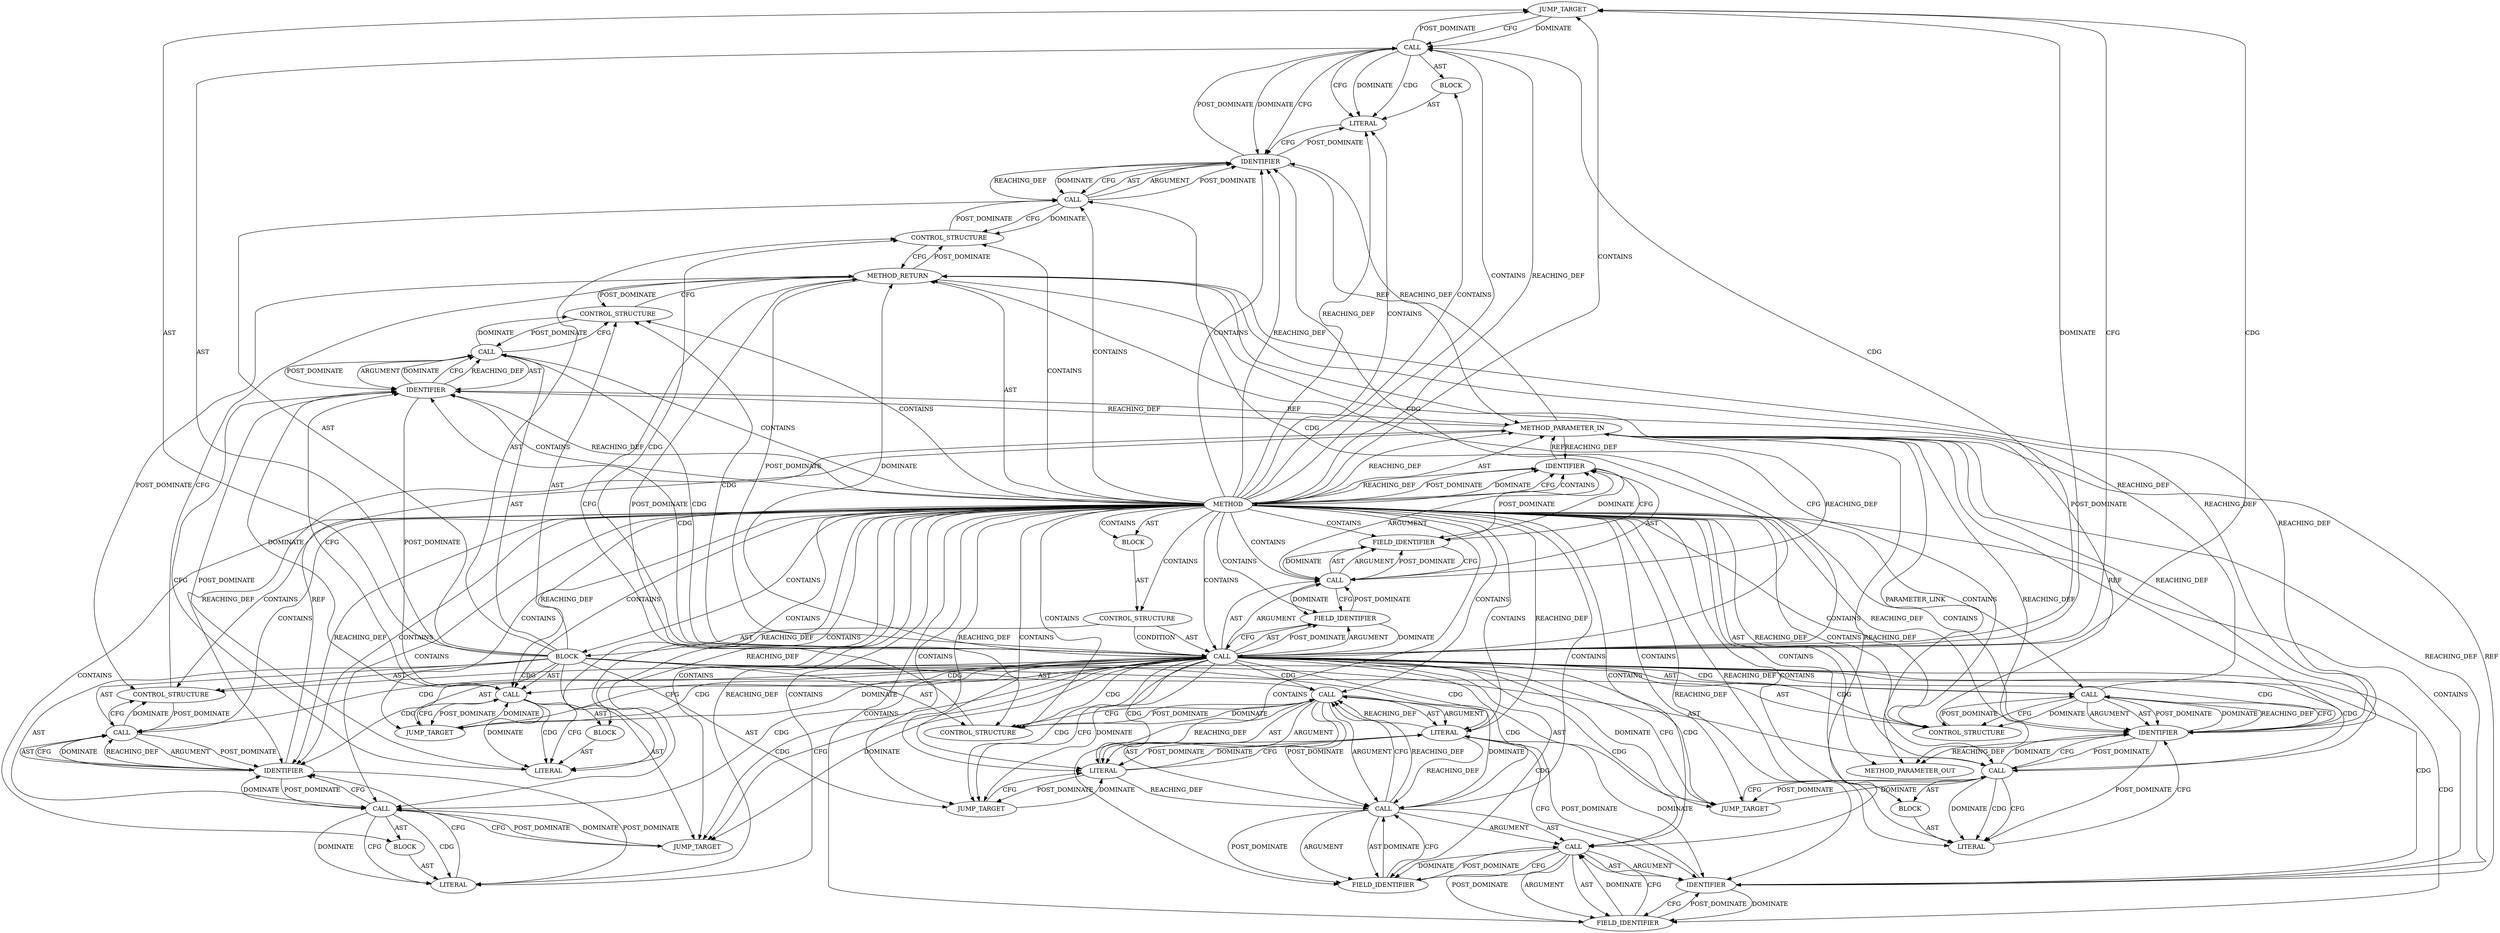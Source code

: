 digraph {
  11577 [label=JUMP_TARGET ORDER=9 PARSER_TYPE_NAME="CASTCaseStatement" ARGUMENT_INDEX=-1 CODE="case IN_S_PREPARE_READ_ENC_PAGE:" COLUMN_NUMBER=2 LINE_NUMBER=3503 NAME="case"]
  11555 [label=BLOCK ORDER=2 ARGUMENT_INDEX=-1 CODE="{
	switch (con->v2.in_state) {
	case IN_S_PREPARE_READ_DATA:
		revoke_at_prepare_read_data(con);
		break;
	case IN_S_PREPARE_READ_DATA_CONT:
		revoke_at_prepare_read_data_cont(con);
		break;
	case IN_S_PREPARE_READ_ENC_PAGE:
		revoke_at_prepare_read_enc_page(con);
		break;
	case IN_S_HANDLE_EPILOGUE:
		revoke_at_handle_epilogue(con);
		break;
	default:
		WARN(1, \"bad in_state %d\", con->v2.in_state);
		break;
	}
}" COLUMN_NUMBER=1 LINE_NUMBER=3495 TYPE_FULL_NAME="void"]
  11592 [label=CALL ORDER=18 ARGUMENT_INDEX=-1 CODE="WARN(1, \"bad in_state %d\", con->v2.in_state)" COLUMN_NUMBER=3 METHOD_FULL_NAME="WARN" LINE_NUMBER=3510 TYPE_FULL_NAME="<empty>" DISPATCH_TYPE="STATIC_DISPATCH" SIGNATURE="" NAME="WARN"]
  11574 [label=CALL ORDER=7 ARGUMENT_INDEX=-1 CODE="revoke_at_prepare_read_data_cont(con)" COLUMN_NUMBER=3 METHOD_FULL_NAME="revoke_at_prepare_read_data_cont" LINE_NUMBER=3501 TYPE_FULL_NAME="<empty>" DISPATCH_TYPE="STATIC_DISPATCH" SIGNATURE="" NAME="revoke_at_prepare_read_data_cont"]
  11594 [label=LITERAL ORDER=2 ARGUMENT_INDEX=2 CODE="\"bad in_state %d\"" COLUMN_NUMBER=11 LINE_NUMBER=3510 TYPE_FULL_NAME="char"]
  11599 [label=FIELD_IDENTIFIER ORDER=2 ARGUMENT_INDEX=2 CODE="in_state" COLUMN_NUMBER=30 LINE_NUMBER=3510 CANONICAL_NAME="in_state"]
  11581 [label=CALL ORDER=11 ARGUMENT_INDEX=-1 CODE="revoke_at_prepare_read_enc_page(con)" COLUMN_NUMBER=3 METHOD_FULL_NAME="revoke_at_prepare_read_enc_page" LINE_NUMBER=3504 TYPE_FULL_NAME="<empty>" DISPATCH_TYPE="STATIC_DISPATCH" SIGNATURE="" NAME="revoke_at_prepare_read_enc_page"]
  11573 [label=LITERAL ORDER=1 ARGUMENT_INDEX=1 CODE="5" COLUMN_NUMBER=7 LINE_NUMBER=3500 TYPE_FULL_NAME="int"]
  11560 [label=FIELD_IDENTIFIER ORDER=2 ARGUMENT_INDEX=2 CODE="v2" COLUMN_NUMBER=10 LINE_NUMBER=3496 CANONICAL_NAME="v2"]
  11585 [label=CALL ORDER=14 ARGUMENT_INDEX=-1 CODE="IN_S_HANDLE_EPILOGUE" COLUMN_NUMBER=7 METHOD_FULL_NAME="messenger_v2.c:61:61:IN_S_HANDLE_EPILOGUE:0" LINE_NUMBER=3506 TYPE_FULL_NAME="int" DISPATCH_TYPE="INLINED" SIGNATURE="" NAME="IN_S_HANDLE_EPILOGUE"]
  11554 [label=METHOD_PARAMETER_IN ORDER=1 CODE="struct ceph_connection *con" IS_VARIADIC=false COLUMN_NUMBER=34 LINE_NUMBER=3494 TYPE_FULL_NAME="ceph_connection*" EVALUATION_STRATEGY="BY_VALUE" INDEX=1 NAME="con"]
  11601 [label=METHOD_RETURN ORDER=3 CODE="RET" COLUMN_NUMBER=1 LINE_NUMBER=3494 TYPE_FULL_NAME="void" EVALUATION_STRATEGY="BY_VALUE"]
  11562 [label=BLOCK ORDER=2 ARGUMENT_INDEX=-1 CODE="{
	case IN_S_PREPARE_READ_DATA:
		revoke_at_prepare_read_data(con);
		break;
	case IN_S_PREPARE_READ_DATA_CONT:
		revoke_at_prepare_read_data_cont(con);
		break;
	case IN_S_PREPARE_READ_ENC_PAGE:
		revoke_at_prepare_read_enc_page(con);
		break;
	case IN_S_HANDLE_EPILOGUE:
		revoke_at_handle_epilogue(con);
		break;
	default:
		WARN(1, \"bad in_state %d\", con->v2.in_state);
		break;
	}" COLUMN_NUMBER=28 LINE_NUMBER=3496 TYPE_FULL_NAME="void"]
  11571 [label=CALL ORDER=6 ARGUMENT_INDEX=-1 CODE="IN_S_PREPARE_READ_DATA_CONT" COLUMN_NUMBER=7 METHOD_FULL_NAME="messenger_v2.c:59:59:IN_S_PREPARE_READ_DATA_CONT:0" LINE_NUMBER=3500 TYPE_FULL_NAME="int" DISPATCH_TYPE="INLINED" SIGNATURE="" NAME="IN_S_PREPARE_READ_DATA_CONT"]
  11580 [label=LITERAL ORDER=1 ARGUMENT_INDEX=1 CODE="6" COLUMN_NUMBER=7 LINE_NUMBER=3503 TYPE_FULL_NAME="int"]
  11566 [label=LITERAL ORDER=1 ARGUMENT_INDEX=1 CODE="4" COLUMN_NUMBER=7 LINE_NUMBER=3497 TYPE_FULL_NAME="int"]
  11591 [label=JUMP_TARGET ORDER=17 PARSER_TYPE_NAME="CASTDefaultStatement" ARGUMENT_INDEX=-1 CODE="default:" COLUMN_NUMBER=2 LINE_NUMBER=3509 NAME="default"]
  11559 [label=IDENTIFIER ORDER=1 ARGUMENT_INDEX=1 CODE="con" COLUMN_NUMBER=10 LINE_NUMBER=3496 TYPE_FULL_NAME="ceph_connection*" NAME="con"]
  11553 [label=METHOD COLUMN_NUMBER=1 LINE_NUMBER=3494 COLUMN_NUMBER_END=6 IS_EXTERNAL=false SIGNATURE="void ceph_con_v2_revoke_incoming (ceph_connection*)" NAME="ceph_con_v2_revoke_incoming" AST_PARENT_TYPE="TYPE_DECL" AST_PARENT_FULL_NAME="messenger_v2.c:<global>" ORDER=132 CODE="void ceph_con_v2_revoke_incoming(struct ceph_connection *con)
{
	switch (con->v2.in_state) {
	case IN_S_PREPARE_READ_DATA:
		revoke_at_prepare_read_data(con);
		break;
	case IN_S_PREPARE_READ_DATA_CONT:
		revoke_at_prepare_read_data_cont(con);
		break;
	case IN_S_PREPARE_READ_ENC_PAGE:
		revoke_at_prepare_read_enc_page(con);
		break;
	case IN_S_HANDLE_EPILOGUE:
		revoke_at_handle_epilogue(con);
		break;
	default:
		WARN(1, \"bad in_state %d\", con->v2.in_state);
		break;
	}
}" FULL_NAME="ceph_con_v2_revoke_incoming" LINE_NUMBER_END=3497 FILENAME="messenger_v2.c"]
  11576 [label=CONTROL_STRUCTURE CONTROL_STRUCTURE_TYPE="BREAK" ORDER=8 PARSER_TYPE_NAME="CASTBreakStatement" ARGUMENT_INDEX=-1 CODE="break;" COLUMN_NUMBER=3 LINE_NUMBER=3502]
  11597 [label=IDENTIFIER ORDER=1 ARGUMENT_INDEX=1 CODE="con" COLUMN_NUMBER=30 LINE_NUMBER=3510 TYPE_FULL_NAME="ceph_connection*" NAME="con"]
  11570 [label=JUMP_TARGET ORDER=5 PARSER_TYPE_NAME="CASTCaseStatement" ARGUMENT_INDEX=-1 CODE="case IN_S_PREPARE_READ_DATA_CONT:" COLUMN_NUMBER=2 LINE_NUMBER=3500 NAME="case"]
  11589 [label=IDENTIFIER ORDER=1 ARGUMENT_INDEX=1 CODE="con" COLUMN_NUMBER=29 LINE_NUMBER=3507 TYPE_FULL_NAME="ceph_connection*" NAME="con"]
  11568 [label=IDENTIFIER ORDER=1 ARGUMENT_INDEX=1 CODE="con" COLUMN_NUMBER=31 LINE_NUMBER=3498 TYPE_FULL_NAME="ceph_connection*" NAME="con"]
  11569 [label=CONTROL_STRUCTURE CONTROL_STRUCTURE_TYPE="BREAK" ORDER=4 PARSER_TYPE_NAME="CASTBreakStatement" ARGUMENT_INDEX=-1 CODE="break;" COLUMN_NUMBER=3 LINE_NUMBER=3499]
  11558 [label=CALL ORDER=1 ARGUMENT_INDEX=1 CODE="con->v2" COLUMN_NUMBER=10 METHOD_FULL_NAME="<operator>.indirectFieldAccess" LINE_NUMBER=3496 TYPE_FULL_NAME="<empty>" DISPATCH_TYPE="STATIC_DISPATCH" SIGNATURE="" NAME="<operator>.indirectFieldAccess"]
  11563 [label=JUMP_TARGET ORDER=1 PARSER_TYPE_NAME="CASTCaseStatement" ARGUMENT_INDEX=-1 CODE="case IN_S_PREPARE_READ_DATA:" COLUMN_NUMBER=2 LINE_NUMBER=3497 NAME="case"]
  11584 [label=JUMP_TARGET ORDER=13 PARSER_TYPE_NAME="CASTCaseStatement" ARGUMENT_INDEX=-1 CODE="case IN_S_HANDLE_EPILOGUE:" COLUMN_NUMBER=2 LINE_NUMBER=3506 NAME="case"]
  11593 [label=LITERAL ORDER=1 ARGUMENT_INDEX=1 CODE="1" COLUMN_NUMBER=8 LINE_NUMBER=3510 TYPE_FULL_NAME="int"]
  11582 [label=IDENTIFIER ORDER=1 ARGUMENT_INDEX=1 CODE="con" COLUMN_NUMBER=35 LINE_NUMBER=3504 TYPE_FULL_NAME="ceph_connection*" NAME="con"]
  11586 [label=BLOCK ORDER=1 ARGUMENT_INDEX=1 CODE="<empty>" TYPE_FULL_NAME="void"]
  11572 [label=BLOCK ORDER=1 ARGUMENT_INDEX=1 CODE="<empty>" TYPE_FULL_NAME="void"]
  11596 [label=CALL ORDER=1 ARGUMENT_INDEX=1 CODE="con->v2" COLUMN_NUMBER=30 METHOD_FULL_NAME="<operator>.indirectFieldAccess" LINE_NUMBER=3510 TYPE_FULL_NAME="<empty>" DISPATCH_TYPE="STATIC_DISPATCH" SIGNATURE="" NAME="<operator>.indirectFieldAccess"]
  11595 [label=CALL ORDER=3 ARGUMENT_INDEX=3 CODE="con->v2.in_state" COLUMN_NUMBER=30 METHOD_FULL_NAME="<operator>.fieldAccess" LINE_NUMBER=3510 TYPE_FULL_NAME="<empty>" DISPATCH_TYPE="STATIC_DISPATCH" SIGNATURE="" NAME="<operator>.fieldAccess"]
  11598 [label=FIELD_IDENTIFIER ORDER=2 ARGUMENT_INDEX=2 CODE="v2" COLUMN_NUMBER=30 LINE_NUMBER=3510 CANONICAL_NAME="v2"]
  11600 [label=CONTROL_STRUCTURE CONTROL_STRUCTURE_TYPE="BREAK" ORDER=19 PARSER_TYPE_NAME="CASTBreakStatement" ARGUMENT_INDEX=-1 CODE="break;" COLUMN_NUMBER=3 LINE_NUMBER=3511]
  11557 [label=CALL ORDER=1 ARGUMENT_INDEX=-1 CODE="con->v2.in_state" COLUMN_NUMBER=10 METHOD_FULL_NAME="<operator>.fieldAccess" LINE_NUMBER=3496 TYPE_FULL_NAME="<empty>" DISPATCH_TYPE="STATIC_DISPATCH" SIGNATURE="" NAME="<operator>.fieldAccess"]
  11588 [label=CALL ORDER=15 ARGUMENT_INDEX=-1 CODE="revoke_at_handle_epilogue(con)" COLUMN_NUMBER=3 METHOD_FULL_NAME="revoke_at_handle_epilogue" LINE_NUMBER=3507 TYPE_FULL_NAME="<empty>" DISPATCH_TYPE="STATIC_DISPATCH" SIGNATURE="" NAME="revoke_at_handle_epilogue"]
  11564 [label=CALL ORDER=2 ARGUMENT_INDEX=-1 CODE="IN_S_PREPARE_READ_DATA" COLUMN_NUMBER=7 METHOD_FULL_NAME="messenger_v2.c:58:58:IN_S_PREPARE_READ_DATA:0" LINE_NUMBER=3497 TYPE_FULL_NAME="int" DISPATCH_TYPE="INLINED" SIGNATURE="" NAME="IN_S_PREPARE_READ_DATA"]
  11578 [label=CALL ORDER=10 ARGUMENT_INDEX=-1 CODE="IN_S_PREPARE_READ_ENC_PAGE" COLUMN_NUMBER=7 METHOD_FULL_NAME="messenger_v2.c:60:60:IN_S_PREPARE_READ_ENC_PAGE:0" LINE_NUMBER=3503 TYPE_FULL_NAME="int" DISPATCH_TYPE="INLINED" SIGNATURE="" NAME="IN_S_PREPARE_READ_ENC_PAGE"]
  11590 [label=CONTROL_STRUCTURE CONTROL_STRUCTURE_TYPE="BREAK" ORDER=16 PARSER_TYPE_NAME="CASTBreakStatement" ARGUMENT_INDEX=-1 CODE="break;" COLUMN_NUMBER=3 LINE_NUMBER=3508]
  11575 [label=IDENTIFIER ORDER=1 ARGUMENT_INDEX=1 CODE="con" COLUMN_NUMBER=36 LINE_NUMBER=3501 TYPE_FULL_NAME="ceph_connection*" NAME="con"]
  11565 [label=BLOCK ORDER=1 ARGUMENT_INDEX=1 CODE="<empty>" TYPE_FULL_NAME="void"]
  11561 [label=FIELD_IDENTIFIER ORDER=2 ARGUMENT_INDEX=2 CODE="in_state" COLUMN_NUMBER=10 LINE_NUMBER=3496 CANONICAL_NAME="in_state"]
  13242 [label=METHOD_PARAMETER_OUT ORDER=1 CODE="struct ceph_connection *con" IS_VARIADIC=false COLUMN_NUMBER=34 LINE_NUMBER=3494 TYPE_FULL_NAME="ceph_connection*" EVALUATION_STRATEGY="BY_VALUE" INDEX=1 NAME="con"]
  11583 [label=CONTROL_STRUCTURE CONTROL_STRUCTURE_TYPE="BREAK" ORDER=12 PARSER_TYPE_NAME="CASTBreakStatement" ARGUMENT_INDEX=-1 CODE="break;" COLUMN_NUMBER=3 LINE_NUMBER=3505]
  11579 [label=BLOCK ORDER=1 ARGUMENT_INDEX=1 CODE="<empty>" TYPE_FULL_NAME="void"]
  11556 [label=CONTROL_STRUCTURE CONTROL_STRUCTURE_TYPE="SWITCH" ORDER=1 PARSER_TYPE_NAME="CASTSwitchStatement" ARGUMENT_INDEX=-1 CODE="switch(con->v2.in_state)" COLUMN_NUMBER=2 LINE_NUMBER=3496]
  11567 [label=CALL ORDER=3 ARGUMENT_INDEX=-1 CODE="revoke_at_prepare_read_data(con)" COLUMN_NUMBER=3 METHOD_FULL_NAME="revoke_at_prepare_read_data" LINE_NUMBER=3498 TYPE_FULL_NAME="<empty>" DISPATCH_TYPE="STATIC_DISPATCH" SIGNATURE="" NAME="revoke_at_prepare_read_data"]
  11587 [label=LITERAL ORDER=1 ARGUMENT_INDEX=1 CODE="7" COLUMN_NUMBER=7 LINE_NUMBER=3506 TYPE_FULL_NAME="int"]
  11556 -> 11562 [label=AST ]
  11571 -> 11570 [label=POST_DOMINATE ]
  11559 -> 11560 [label=DOMINATE ]
  11553 -> 11557 [label=CONTAINS ]
  11581 -> 11583 [label=CFG ]
  11553 -> 11559 [label=DOMINATE ]
  11573 -> 11575 [label=CFG ]
  11553 -> 11573 [label=CONTAINS ]
  11568 -> 11567 [label=DOMINATE ]
  11553 -> 11584 [label=CONTAINS ]
  11553 -> 11559 [label=CFG ]
  11571 -> 11572 [label=AST ]
  11558 -> 11561 [label=DOMINATE ]
  11596 -> 11599 [label=DOMINATE ]
  11562 -> 11578 [label=AST ]
  11557 -> 11575 [label=CDG ]
  11562 -> 11600 [label=AST ]
  11577 -> 11578 [label=CFG ]
  11557 -> 11570 [label=DOMINATE ]
  11557 -> 11567 [label=CDG ]
  11571 -> 11573 [label=CFG ]
  11557 -> 11570 [label=CFG ]
  11595 -> 11599 [label=POST_DOMINATE ]
  11557 -> 11577 [label=CFG ]
  11596 -> 11597 [label=ARGUMENT ]
  11553 -> 11579 [label=CONTAINS ]
  11562 -> 11569 [label=AST ]
  11557 -> 11564 [label=CDG ]
  11553 -> 11581 [label=CONTAINS ]
  11562 -> 11564 [label=AST ]
  11553 -> 11582 [label=REACHING_DEF VARIABLE=""]
  11578 -> 11580 [label=CFG ]
  11557 -> 11577 [label=CDG ]
  11582 -> 11580 [label=POST_DOMINATE ]
  11581 -> 11582 [label=AST ]
  11588 -> 11589 [label=ARGUMENT ]
  11567 -> 11568 [label=ARGUMENT ]
  11587 -> 11589 [label=CFG ]
  11575 -> 11574 [label=DOMINATE ]
  11557 -> 11597 [label=CDG ]
  11601 -> 11590 [label=POST_DOMINATE ]
  11585 -> 11587 [label=DOMINATE ]
  11558 -> 11559 [label=AST ]
  11589 -> 11587 [label=POST_DOMINATE ]
  11557 -> 11581 [label=CDG ]
  11557 -> 11592 [label=CDG ]
  11596 -> 11599 [label=CFG ]
  11584 -> 11585 [label=DOMINATE ]
  11585 -> 11586 [label=AST ]
  11595 -> 11592 [label=CFG ]
  11557 -> 11570 [label=CDG ]
  11596 -> 11598 [label=POST_DOMINATE ]
  11581 -> 11582 [label=ARGUMENT ]
  11597 -> 11554 [label=REF ]
  11597 -> 11598 [label=DOMINATE ]
  11557 -> 11563 [label=DOMINATE ]
  11553 -> 11562 [label=CONTAINS ]
  11574 -> 11575 [label=AST ]
  11592 -> 11595 [label=AST ]
  11570 -> 11571 [label=DOMINATE ]
  11571 -> 11573 [label=DOMINATE ]
  11562 -> 11581 [label=AST ]
  11575 -> 11573 [label=POST_DOMINATE ]
  11569 -> 11601 [label=CFG ]
  11576 -> 11574 [label=POST_DOMINATE ]
  11580 -> 11582 [label=CFG ]
  11562 -> 11571 [label=AST ]
  11589 -> 11585 [label=POST_DOMINATE ]
  11568 -> 11567 [label=REACHING_DEF VARIABLE="con"]
  11585 -> 11587 [label=CFG ]
  11592 -> 11593 [label=AST ]
  11553 -> 11597 [label=REACHING_DEF VARIABLE=""]
  11554 -> 11596 [label=REACHING_DEF VARIABLE="con"]
  11553 -> 11593 [label=REACHING_DEF VARIABLE=""]
  11553 -> 11564 [label=CONTAINS ]
  11553 -> 11566 [label=REACHING_DEF VARIABLE=""]
  11595 -> 11592 [label=REACHING_DEF VARIABLE="con->v2.in_state"]
  11588 -> 11589 [label=POST_DOMINATE ]
  11553 -> 11556 [label=CONTAINS ]
  11568 -> 11601 [label=REACHING_DEF VARIABLE="con"]
  11575 -> 11574 [label=CFG ]
  11593 -> 11591 [label=POST_DOMINATE ]
  11557 -> 11600 [label=CDG ]
  11553 -> 11585 [label=CONTAINS ]
  11589 -> 11588 [label=CFG ]
  11553 -> 11572 [label=CONTAINS ]
  11553 -> 11591 [label=CONTAINS ]
  11593 -> 11594 [label=DOMINATE ]
  11592 -> 11595 [label=POST_DOMINATE ]
  11553 -> 11568 [label=CONTAINS ]
  11562 -> 11563 [label=AST ]
  11564 -> 11601 [label=REACHING_DEF VARIABLE="IN_S_PREPARE_READ_DATA"]
  11558 -> 11559 [label=ARGUMENT ]
  11562 -> 11584 [label=AST ]
  11594 -> 11597 [label=DOMINATE ]
  11562 -> 11590 [label=AST ]
  11553 -> 11571 [label=REACHING_DEF VARIABLE=""]
  11553 -> 11558 [label=CONTAINS ]
  11562 -> 11583 [label=AST ]
  11570 -> 11571 [label=CFG ]
  11568 -> 11564 [label=POST_DOMINATE ]
  11553 -> 11592 [label=CONTAINS ]
  11599 -> 11595 [label=DOMINATE ]
  11553 -> 11580 [label=REACHING_DEF VARIABLE=""]
  11563 -> 11564 [label=DOMINATE ]
  11553 -> 11566 [label=CONTAINS ]
  11578 -> 11582 [label=DOMINATE ]
  11595 -> 11592 [label=DOMINATE ]
  11553 -> 11576 [label=CONTAINS ]
  11557 -> 11574 [label=CDG ]
  11554 -> 13242 [label=PARAMETER_LINK ]
  11582 -> 11554 [label=REF ]
  11596 -> 11598 [label=ARGUMENT ]
  11557 -> 11561 [label=AST ]
  11554 -> 13242 [label=REACHING_DEF VARIABLE="con"]
  11596 -> 11597 [label=AST ]
  11553 -> 11578 [label=REACHING_DEF VARIABLE=""]
  11582 -> 11578 [label=POST_DOMINATE ]
  11568 -> 11566 [label=POST_DOMINATE ]
  11557 -> 11591 [label=CDG ]
  11557 -> 11582 [label=CDG ]
  11557 -> 11563 [label=CDG ]
  11557 -> 11561 [label=POST_DOMINATE ]
  11589 -> 11588 [label=DOMINATE ]
  11561 -> 11557 [label=CFG ]
  11561 -> 11557 [label=DOMINATE ]
  11560 -> 11558 [label=CFG ]
  11553 -> 11587 [label=REACHING_DEF VARIABLE=""]
  11553 -> 11567 [label=CONTAINS ]
  11553 -> 11595 [label=CONTAINS ]
  11564 -> 11566 [label=DOMINATE ]
  11560 -> 11558 [label=DOMINATE ]
  11567 -> 11569 [label=DOMINATE ]
  11601 -> 11557 [label=POST_DOMINATE ]
  11557 -> 11588 [label=CDG ]
  11553 -> 11582 [label=CONTAINS ]
  11575 -> 11574 [label=REACHING_DEF VARIABLE="con"]
  11553 -> 11601 [label=AST ]
  11553 -> 11577 [label=CONTAINS ]
  11564 -> 11563 [label=POST_DOMINATE ]
  11598 -> 11597 [label=POST_DOMINATE ]
  11598 -> 11596 [label=DOMINATE ]
  11557 -> 11571 [label=CDG ]
  11564 -> 11568 [label=DOMINATE ]
  11553 -> 11561 [label=CONTAINS ]
  11574 -> 11576 [label=CFG ]
  11572 -> 11573 [label=AST ]
  11599 -> 11596 [label=POST_DOMINATE ]
  11553 -> 11554 [label=REACHING_DEF VARIABLE=""]
  11553 -> 13242 [label=AST ]
  11557 -> 11569 [label=CDG ]
  11596 -> 11598 [label=AST ]
  11595 -> 11599 [label=ARGUMENT ]
  11592 -> 11594 [label=AST ]
  11553 -> 11597 [label=CONTAINS ]
  11593 -> 11595 [label=REACHING_DEF VARIABLE="1"]
  11554 -> 11597 [label=REACHING_DEF VARIABLE="con"]
  11554 -> 11575 [label=REACHING_DEF VARIABLE="con"]
  11578 -> 11577 [label=POST_DOMINATE ]
  11584 -> 11585 [label=CFG ]
  11554 -> 11589 [label=REACHING_DEF VARIABLE="con"]
  11594 -> 11592 [label=REACHING_DEF VARIABLE="\"bad in_state %d\""]
  11558 -> 11560 [label=AST ]
  11554 -> 11568 [label=REACHING_DEF VARIABLE="con"]
  11592 -> 11593 [label=ARGUMENT ]
  11591 -> 11593 [label=DOMINATE ]
  11581 -> 11583 [label=DOMINATE ]
  11556 -> 11557 [label=CONDITION ]
  11562 -> 11592 [label=AST ]
  11562 -> 11570 [label=AST ]
  11578 -> 11580 [label=CDG ]
  11575 -> 11554 [label=REF ]
  11557 -> 11596 [label=CDG ]
  11581 -> 11582 [label=POST_DOMINATE ]
  11555 -> 11556 [label=AST ]
  11578 -> 11582 [label=CFG ]
  11564 -> 11566 [label=CDG ]
  11557 -> 11591 [label=CFG ]
  11588 -> 11590 [label=CFG ]
  11559 -> 11560 [label=CFG ]
  11592 -> 11595 [label=ARGUMENT ]
  11589 -> 11588 [label=REACHING_DEF VARIABLE="con"]
  11567 -> 11569 [label=CFG ]
  11553 -> 11554 [label=AST ]
  11585 -> 11584 [label=POST_DOMINATE ]
  11564 -> 11568 [label=CFG ]
  11557 -> 11558 [label=AST ]
  11553 -> 11599 [label=CONTAINS ]
  11562 -> 11591 [label=AST ]
  11571 -> 11573 [label=CDG ]
  11592 -> 11600 [label=DOMINATE ]
  11583 -> 11601 [label=CFG ]
  11582 -> 11581 [label=REACHING_DEF VARIABLE="con"]
  11559 -> 11554 [label=REF ]
  11563 -> 11564 [label=CFG ]
  11553 -> 11565 [label=CONTAINS ]
  11594 -> 11595 [label=REACHING_DEF VARIABLE="\"bad in_state %d\""]
  11562 -> 11574 [label=AST ]
  11553 -> 11587 [label=CONTAINS ]
  11576 -> 11601 [label=CFG ]
  11565 -> 11566 [label=AST ]
  11553 -> 11571 [label=CONTAINS ]
  11559 -> 11553 [label=POST_DOMINATE ]
  11591 -> 11593 [label=CFG ]
  11564 -> 11566 [label=CFG ]
  11553 -> 11555 [label=CONTAINS ]
  11590 -> 11588 [label=POST_DOMINATE ]
  11562 -> 11567 [label=AST ]
  11557 -> 11591 [label=DOMINATE ]
  11588 -> 11590 [label=DOMINATE ]
  11557 -> 11576 [label=CDG ]
  11557 -> 11584 [label=CDG ]
  11586 -> 11587 [label=AST ]
  11553 -> 11559 [label=CONTAINS ]
  11557 -> 11585 [label=CDG ]
  11553 -> 11575 [label=CONTAINS ]
  11553 -> 11569 [label=CONTAINS ]
  11553 -> 11564 [label=REACHING_DEF VARIABLE=""]
  11557 -> 11589 [label=CDG ]
  11557 -> 11561 [label=ARGUMENT ]
  11574 -> 11575 [label=POST_DOMINATE ]
  11599 -> 11595 [label=CFG ]
  11577 -> 11578 [label=DOMINATE ]
  11567 -> 11568 [label=AST ]
  11553 -> 11568 [label=REACHING_DEF VARIABLE=""]
  11585 -> 11589 [label=CFG ]
  11568 -> 11567 [label=CFG ]
  11562 -> 11577 [label=AST ]
  11583 -> 11581 [label=POST_DOMINATE ]
  11574 -> 11575 [label=ARGUMENT ]
  11578 -> 11579 [label=AST ]
  11585 -> 11587 [label=CDG ]
  11553 -> 11573 [label=REACHING_DEF VARIABLE=""]
  11553 -> 11575 [label=REACHING_DEF VARIABLE=""]
  11553 -> 11589 [label=REACHING_DEF VARIABLE=""]
  11557 -> 11558 [label=ARGUMENT ]
  11593 -> 11592 [label=REACHING_DEF VARIABLE="1"]
  11595 -> 11596 [label=ARGUMENT ]
  11553 -> 11594 [label=CONTAINS ]
  11557 -> 11568 [label=CDG ]
  11558 -> 11560 [label=ARGUMENT ]
  11564 -> 11565 [label=AST ]
  11592 -> 11600 [label=CFG ]
  11600 -> 11592 [label=POST_DOMINATE ]
  11590 -> 11601 [label=CFG ]
  11553 -> 11596 [label=CONTAINS ]
  11553 -> 11600 [label=CONTAINS ]
  11553 -> 11578 [label=CONTAINS ]
  11553 -> 11588 [label=CONTAINS ]
  11585 -> 11589 [label=DOMINATE ]
  11595 -> 11599 [label=AST ]
  11558 -> 11560 [label=POST_DOMINATE ]
  11594 -> 11597 [label=CFG ]
  11553 -> 11555 [label=AST ]
  11557 -> 11563 [label=CFG ]
  11557 -> 11590 [label=CDG ]
  11598 -> 11596 [label=CFG ]
  11601 -> 11569 [label=POST_DOMINATE ]
  11558 -> 11561 [label=CFG ]
  11557 -> 11594 [label=CDG ]
  11595 -> 11596 [label=AST ]
  11557 -> 11578 [label=CDG ]
  11553 -> 11580 [label=CONTAINS ]
  11557 -> 11599 [label=CDG ]
  11557 -> 11601 [label=DOMINATE ]
  11579 -> 11580 [label=AST ]
  11568 -> 13242 [label=REACHING_DEF VARIABLE="con"]
  11557 -> 11584 [label=CFG ]
  11601 -> 11583 [label=POST_DOMINATE ]
  11561 -> 11558 [label=POST_DOMINATE ]
  11560 -> 11559 [label=POST_DOMINATE ]
  11553 -> 11594 [label=REACHING_DEF VARIABLE=""]
  11553 -> 11590 [label=CONTAINS ]
  11562 -> 11585 [label=AST ]
  11553 -> 11574 [label=CONTAINS ]
  11554 -> 11582 [label=REACHING_DEF VARIABLE="con"]
  11553 -> 11583 [label=CONTAINS ]
  11589 -> 11554 [label=REF ]
  11592 -> 11594 [label=ARGUMENT ]
  11562 -> 11588 [label=AST ]
  11593 -> 11594 [label=CFG ]
  11571 -> 11575 [label=DOMINATE ]
  11553 -> 11563 [label=CONTAINS ]
  11554 -> 11559 [label=REACHING_DEF VARIABLE="con"]
  11553 -> 11570 [label=CONTAINS ]
  11582 -> 11581 [label=DOMINATE ]
  11574 -> 11576 [label=DOMINATE ]
  11557 -> 11593 [label=CDG ]
  11557 -> 11577 [label=DOMINATE ]
  11557 -> 11583 [label=CDG ]
  11597 -> 11598 [label=CFG ]
  11582 -> 11581 [label=CFG ]
  11557 -> 11584 [label=DOMINATE ]
  11567 -> 11601 [label=REACHING_DEF VARIABLE="revoke_at_prepare_read_data(con)"]
  11553 -> 11598 [label=CONTAINS ]
  11597 -> 11594 [label=POST_DOMINATE ]
  11569 -> 11567 [label=POST_DOMINATE ]
  11575 -> 11571 [label=POST_DOMINATE ]
  11588 -> 11589 [label=AST ]
  11566 -> 11568 [label=CFG ]
  11557 -> 11595 [label=CDG ]
  11594 -> 11593 [label=POST_DOMINATE ]
  11553 -> 11585 [label=REACHING_DEF VARIABLE=""]
  11601 -> 11600 [label=POST_DOMINATE ]
  11562 -> 11576 [label=AST ]
  11568 -> 11554 [label=REF ]
  11567 -> 11568 [label=POST_DOMINATE ]
  11571 -> 11575 [label=CFG ]
  11553 -> 11560 [label=CONTAINS ]
  11553 -> 11586 [label=CONTAINS ]
  11601 -> 11576 [label=POST_DOMINATE ]
  11553 -> 11589 [label=CONTAINS ]
  11600 -> 11601 [label=CFG ]
  11553 -> 11593 [label=CONTAINS ]
  11554 -> 11558 [label=REACHING_DEF VARIABLE="con"]
  11553 -> 11559 [label=REACHING_DEF VARIABLE=""]
  11557 -> 11598 [label=CDG ]
  11556 -> 11557 [label=AST ]
  11578 -> 11580 [label=DOMINATE ]
}
